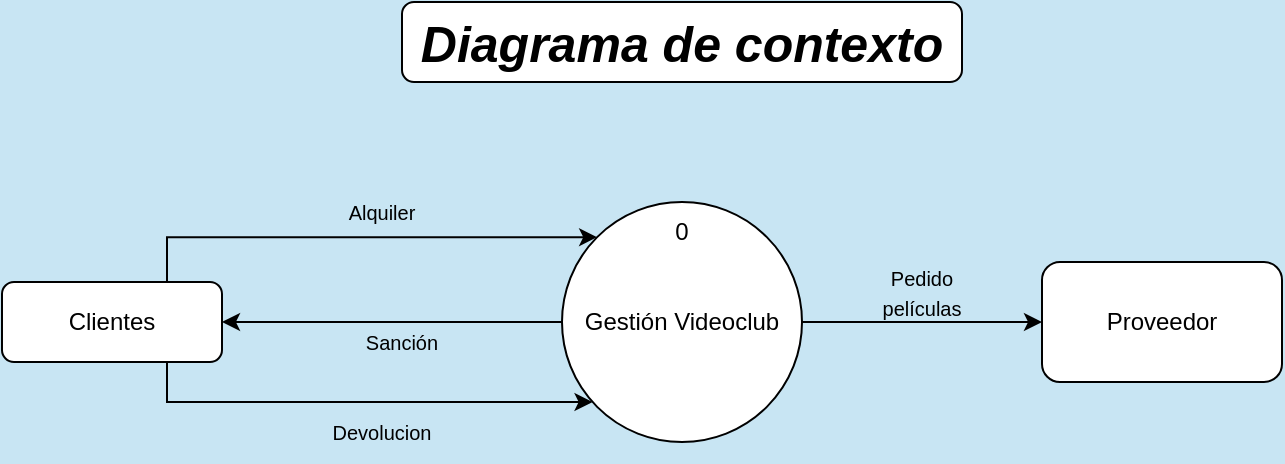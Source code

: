 <mxfile version="22.1.7" type="device">
  <diagram name="Página-1" id="iTrCphNycl18ooxI1gFG">
    <mxGraphModel dx="1165" dy="531" grid="1" gridSize="10" guides="1" tooltips="1" connect="1" arrows="1" fold="1" page="1" pageScale="1" pageWidth="1169" pageHeight="827" background="#c8e5f3" math="0" shadow="0">
      <root>
        <mxCell id="0" />
        <mxCell id="1" parent="0" />
        <mxCell id="xAe_nM0e8AgJnEzeRdf3-5" style="edgeStyle=orthogonalEdgeStyle;rounded=0;orthogonalLoop=1;jettySize=auto;html=1;exitX=0;exitY=0.5;exitDx=0;exitDy=0;entryX=1;entryY=0.5;entryDx=0;entryDy=0;" edge="1" parent="1" source="-msw1OAnyLwroeLDJRSv-1" target="-msw1OAnyLwroeLDJRSv-2">
          <mxGeometry relative="1" as="geometry" />
        </mxCell>
        <mxCell id="-msw1OAnyLwroeLDJRSv-1" value="Gestión Videoclub" style="ellipse;whiteSpace=wrap;html=1;aspect=fixed;" parent="1" vertex="1">
          <mxGeometry x="360" y="160" width="120" height="120" as="geometry" />
        </mxCell>
        <mxCell id="-msw1OAnyLwroeLDJRSv-4" style="edgeStyle=orthogonalEdgeStyle;rounded=0;orthogonalLoop=1;jettySize=auto;html=1;exitX=0.75;exitY=0;exitDx=0;exitDy=0;entryX=0;entryY=0;entryDx=0;entryDy=0;" parent="1" source="-msw1OAnyLwroeLDJRSv-2" target="-msw1OAnyLwroeLDJRSv-1" edge="1">
          <mxGeometry relative="1" as="geometry" />
        </mxCell>
        <mxCell id="-msw1OAnyLwroeLDJRSv-2" value="Clientes" style="rounded=1;whiteSpace=wrap;html=1;" parent="1" vertex="1">
          <mxGeometry x="80" y="200" width="110" height="40" as="geometry" />
        </mxCell>
        <mxCell id="-msw1OAnyLwroeLDJRSv-5" style="edgeStyle=orthogonalEdgeStyle;rounded=0;orthogonalLoop=1;jettySize=auto;html=1;exitX=0;exitY=0.5;exitDx=0;exitDy=0;entryX=1;entryY=0.5;entryDx=0;entryDy=0;startArrow=classic;startFill=1;endArrow=none;endFill=0;" parent="1" source="-msw1OAnyLwroeLDJRSv-3" target="-msw1OAnyLwroeLDJRSv-1" edge="1">
          <mxGeometry relative="1" as="geometry" />
        </mxCell>
        <mxCell id="-msw1OAnyLwroeLDJRSv-3" value="Proveedor" style="rounded=1;whiteSpace=wrap;html=1;" parent="1" vertex="1">
          <mxGeometry x="600" y="190" width="120" height="60" as="geometry" />
        </mxCell>
        <mxCell id="-msw1OAnyLwroeLDJRSv-6" value="&lt;font style=&quot;font-size: 25px;&quot;&gt;&lt;b&gt;&lt;i&gt;Diagrama de contexto&lt;/i&gt;&lt;/b&gt;&lt;/font&gt;" style="rounded=1;whiteSpace=wrap;html=1;" parent="1" vertex="1">
          <mxGeometry x="280" y="60" width="280" height="40" as="geometry" />
        </mxCell>
        <mxCell id="-msw1OAnyLwroeLDJRSv-7" value="0" style="text;html=1;strokeColor=none;fillColor=none;align=center;verticalAlign=middle;whiteSpace=wrap;rounded=0;" parent="1" vertex="1">
          <mxGeometry x="410" y="170" width="20" height="10" as="geometry" />
        </mxCell>
        <mxCell id="xAe_nM0e8AgJnEzeRdf3-2" style="edgeStyle=orthogonalEdgeStyle;rounded=0;orthogonalLoop=1;jettySize=auto;html=1;exitX=0.75;exitY=1;exitDx=0;exitDy=0;" edge="1" parent="1" source="-msw1OAnyLwroeLDJRSv-2" target="-msw1OAnyLwroeLDJRSv-1">
          <mxGeometry relative="1" as="geometry">
            <mxPoint x="130" y="250" as="sourcePoint" />
            <mxPoint x="347.54" y="272.24" as="targetPoint" />
            <Array as="points">
              <mxPoint x="163" y="260" />
            </Array>
          </mxGeometry>
        </mxCell>
        <mxCell id="xAe_nM0e8AgJnEzeRdf3-3" value="&lt;font style=&quot;font-size: 10px;&quot;&gt;Alquiler&lt;/font&gt;" style="text;html=1;strokeColor=none;fillColor=none;align=center;verticalAlign=middle;whiteSpace=wrap;rounded=0;" vertex="1" parent="1">
          <mxGeometry x="240" y="150" width="60" height="30" as="geometry" />
        </mxCell>
        <mxCell id="xAe_nM0e8AgJnEzeRdf3-4" value="&lt;font style=&quot;font-size: 10px;&quot;&gt;Devolucion&lt;/font&gt;" style="text;html=1;strokeColor=none;fillColor=none;align=center;verticalAlign=middle;whiteSpace=wrap;rounded=0;" vertex="1" parent="1">
          <mxGeometry x="240" y="260" width="60" height="30" as="geometry" />
        </mxCell>
        <mxCell id="xAe_nM0e8AgJnEzeRdf3-6" value="&lt;font style=&quot;font-size: 10px;&quot;&gt;Sanción&lt;/font&gt;" style="text;html=1;strokeColor=none;fillColor=none;align=center;verticalAlign=middle;whiteSpace=wrap;rounded=0;" vertex="1" parent="1">
          <mxGeometry x="250" y="220" width="60" height="20" as="geometry" />
        </mxCell>
        <mxCell id="xAe_nM0e8AgJnEzeRdf3-9" value="&lt;font style=&quot;font-size: 10px;&quot;&gt;Pedido películas&lt;/font&gt;" style="text;html=1;strokeColor=none;fillColor=none;align=center;verticalAlign=middle;whiteSpace=wrap;rounded=0;" vertex="1" parent="1">
          <mxGeometry x="510" y="190" width="60" height="30" as="geometry" />
        </mxCell>
      </root>
    </mxGraphModel>
  </diagram>
</mxfile>
